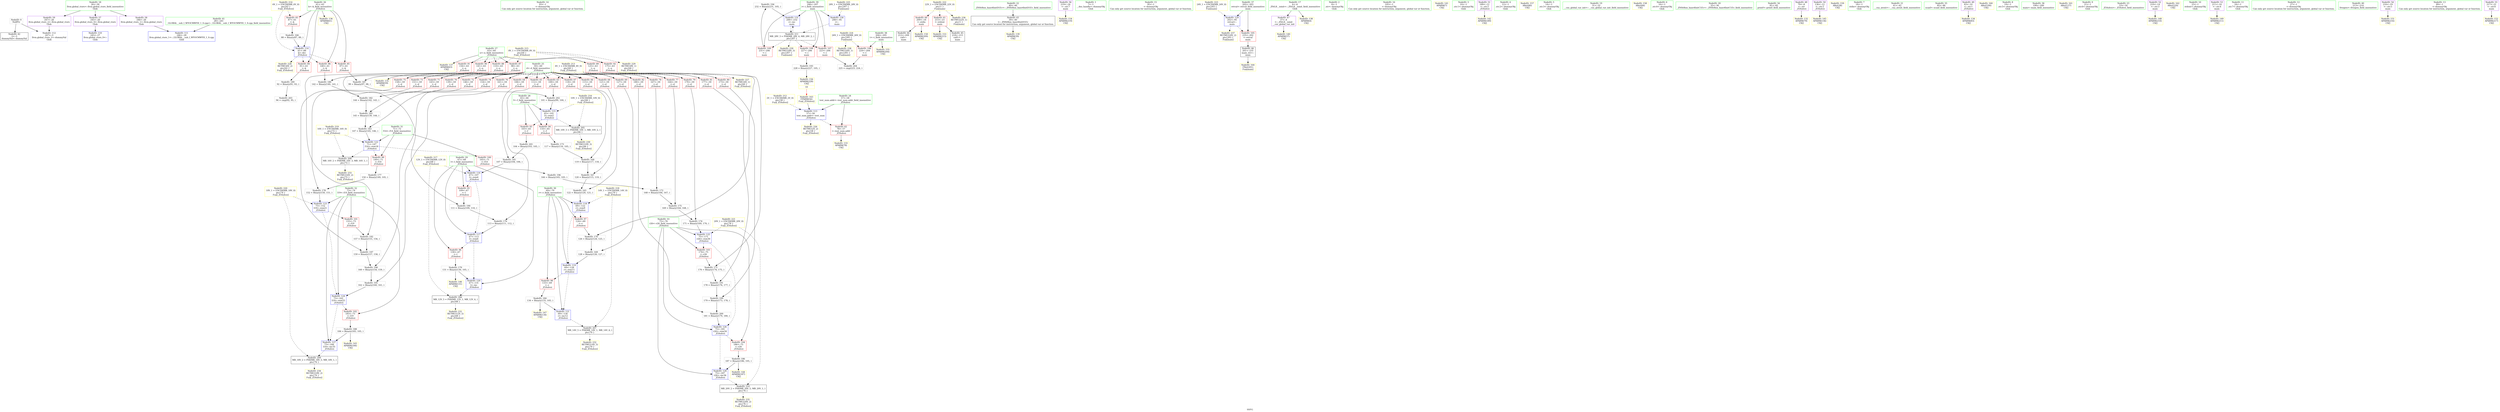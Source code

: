 digraph "SVFG" {
	label="SVFG";

	Node0x55e00a69df20 [shape=record,color=grey,label="{NodeID: 0\nNullPtr}"];
	Node0x55e00a69df20 -> Node0x55e00a6b81c0[style=solid];
	Node0x55e00a69df20 -> Node0x55e00a6b9460[style=solid];
	Node0x55e00a6c20c0 [shape=record,color=grey,label="{NodeID: 180\n142 = Binary(140, 141, )\n}"];
	Node0x55e00a6c20c0 -> Node0x55e00a6c23c0[style=solid];
	Node0x55e00a6b87d0 [shape=record,color=red,label="{NodeID: 97\n124\<--69\n\<--r\n_Z5Solvei\n}"];
	Node0x55e00a6b87d0 -> Node0x55e00a6c11c0[style=solid];
	Node0x55e00a6b4be0 [shape=record,color=green,label="{NodeID: 14\n93\<--1\n\<--dummyObj\nCan only get source location for instruction, argument, global var or function.}"];
	Node0x55e00a6bc270 [shape=record,color=grey,label="{NodeID: 194\n232 = Binary(231, 105, )\n}"];
	Node0x55e00a6bc270 -> Node0x55e00a6bebd0[style=solid];
	Node0x55e00a6b9360 [shape=record,color=blue,label="{NodeID: 111\n246\<--28\nllvm.global_ctors_1\<--_GLOBAL__sub_I_WYOCMWYH_1_0.cpp\nGlob }"];
	Node0x55e00a6b7570 [shape=record,color=green,label="{NodeID: 28\n65\<--66\nf\<--f_field_insensitive\n_Z5Solvei\n}"];
	Node0x55e00a6b7570 -> Node0x55e00a6bbc40[style=solid];
	Node0x55e00a6b7570 -> Node0x55e00a6bbd10[style=solid];
	Node0x55e00a6b7570 -> Node0x55e00a6bded0[style=solid];
	Node0x55e00a6cd790 [shape=record,color=black,label="{NodeID: 208\nMR_16V_2 = PHI(MR_16V_3, MR_16V_1, )\npts\{72 \}\n}"];
	Node0x55e00a6cd790 -> Node0x55e00a6d12a0[style=dashed];
	Node0x55e00a6be6f0 [shape=record,color=blue,label="{NodeID: 125\n75\<--171\nr26\<--rem30\n_Z5Solvei\n}"];
	Node0x55e00a6be6f0 -> Node0x55e00a6b8cb0[style=dashed];
	Node0x55e00a6be6f0 -> Node0x55e00a6be7c0[style=dashed];
	Node0x55e00a6b81c0 [shape=record,color=black,label="{NodeID: 42\n2\<--3\ndummyVal\<--dummyVal\n}"];
	Node0x55e00a6cfe90 [shape=record,color=yellow,style=double,label="{NodeID: 222\n22V_1 = ENCHI(MR_22V_0)\npts\{1 \}\nFun[main]}"];
	Node0x55e00a6cfe90 -> Node0x55e00a6ba170[style=dashed];
	Node0x55e00a6cfe90 -> Node0x55e00a6ba240[style=dashed];
	Node0x55e00a6cfe90 -> Node0x55e00a6d1540[style=dashed];
	Node0x55e00a6bf250 [shape=record,color=yellow,style=double,label="{NodeID: 139\nAPARM(39)\nCS[]}"];
	Node0x55e00a6b9da0 [shape=record,color=purple,label="{NodeID: 56\n219\<--24\n\<--.str.7\nmain\n}"];
	Node0x55e00a6b9da0 -> Node0x55e00a6bfe80[style=solid];
	Node0x55e00a6d1540 [shape=record,color=yellow,style=double,label="{NodeID: 236\nRETMU(22V_1)\npts\{1 \}\nFun[main]}"];
	Node0x55e00a6bfdb0 [shape=record,color=yellow,style=double,label="{NodeID: 153\nAPARM(215)\nCS[]}"];
	Node0x55e00a6ba990 [shape=record,color=red,label="{NodeID: 70\n139\<--59\n\<--d\n_Z5Solvei\n}"];
	Node0x55e00a6ba990 -> Node0x55e00a6c2840[style=solid];
	Node0x55e00a6c0d40 [shape=record,color=grey,label="{NodeID: 167\n120 = Binary(115, 119, )\n}"];
	Node0x55e00a6c0d40 -> Node0x55e00a6c0a40[style=solid];
	Node0x55e00a6bb4f0 [shape=record,color=red,label="{NodeID: 84\n91\<--61\n\<--k\n_Z5Solvei\n}"];
	Node0x55e00a6bb4f0 -> Node0x55e00a6c2e40[style=solid];
	Node0x55e00a69de30 [shape=record,color=green,label="{NodeID: 1\n7\<--1\n__dso_handle\<--dummyObj\nGlob }"];
	Node0x55e00a6c2240 [shape=record,color=grey,label="{NodeID: 181\n107 = Binary(104, 106, )\n}"];
	Node0x55e00a6c2240 -> Node0x55e00a6bdfa0[style=solid];
	Node0x55e00a6b88a0 [shape=record,color=red,label="{NodeID: 98\n133\<--69\n\<--r\n_Z5Solvei\n}"];
	Node0x55e00a6b88a0 -> Node0x55e00a6c26c0[style=solid];
	Node0x55e00a6b6a10 [shape=record,color=green,label="{NodeID: 15\n95\<--1\n\<--dummyObj\nCan only get source location for instruction, argument, global var or function.}"];
	Node0x55e00a6bc3f0 [shape=record,color=grey,label="{NodeID: 195\n162 = Binary(160, 161, )\n}"];
	Node0x55e00a6bc3f0 -> Node0x55e00a6be620[style=solid];
	Node0x55e00a6b9460 [shape=record,color=blue, style = dotted,label="{NodeID: 112\n247\<--3\nllvm.global_ctors_2\<--dummyVal\nGlob }"];
	Node0x55e00a6b7640 [shape=record,color=green,label="{NodeID: 29\n67\<--68\nl\<--l_field_insensitive\n_Z5Solvei\n}"];
	Node0x55e00a6b7640 -> Node0x55e00a6bbde0[style=solid];
	Node0x55e00a6b7640 -> Node0x55e00a6b8700[style=solid];
	Node0x55e00a6b7640 -> Node0x55e00a6bdfa0[style=solid];
	Node0x55e00a6b7640 -> Node0x55e00a6be070[style=solid];
	Node0x55e00a6b7640 -> Node0x55e00a6be2e0[style=solid];
	Node0x55e00a6cdc90 [shape=record,color=black,label="{NodeID: 209\nMR_18V_2 = PHI(MR_18V_5, MR_18V_1, )\npts\{74 \}\n}"];
	Node0x55e00a6cdc90 -> Node0x55e00a6d1380[style=dashed];
	Node0x55e00a6be7c0 [shape=record,color=blue,label="{NodeID: 126\n75\<--181\nr26\<--rem34\n_Z5Solvei\n}"];
	Node0x55e00a6be7c0 -> Node0x55e00a6b8d80[style=dashed];
	Node0x55e00a6be7c0 -> Node0x55e00a6be960[style=dashed];
	Node0x55e00a6b82c0 [shape=record,color=black,label="{NodeID: 43\n39\<--40\n\<--_ZNSt8ios_base4InitD1Ev\nCan only get source location for instruction, argument, global var or function.}"];
	Node0x55e00a6b82c0 -> Node0x55e00a6bf250[style=solid];
	Node0x55e00a6cffa0 [shape=record,color=yellow,style=double,label="{NodeID: 223\n24V_1 = ENCHI(MR_24V_0)\npts\{203 \}\nFun[main]}"];
	Node0x55e00a6cffa0 -> Node0x55e00a6bea30[style=dashed];
	Node0x55e00a6bf320 [shape=record,color=yellow,style=double,label="{NodeID: 140\nAPARM(37)\nCS[]}"];
	Node0x55e00a6b9e70 [shape=record,color=purple,label="{NodeID: 57\n245\<--26\nllvm.global_ctors_0\<--llvm.global_ctors\nGlob }"];
	Node0x55e00a6b9e70 -> Node0x55e00a6b9260[style=solid];
	Node0x55e00a6d1650 [shape=record,color=yellow,style=double,label="{NodeID: 237\nRETMU(24V_2)\npts\{203 \}\nFun[main]}"];
	Node0x55e00a6bfe80 [shape=record,color=yellow,style=double,label="{NodeID: 154\nAPARM(219)\nCS[]}"];
	Node0x55e00a6baa60 [shape=record,color=red,label="{NodeID: 71\n143\<--59\n\<--d\n_Z5Solvei\n}"];
	Node0x55e00a6baa60 -> Node0x55e00a6c23c0[style=solid];
	Node0x55e00a6c0ec0 [shape=record,color=grey,label="{NodeID: 168\n119 = Binary(117, 118, )\n}"];
	Node0x55e00a6c0ec0 -> Node0x55e00a6c0d40[style=solid];
	Node0x55e00a6bb5c0 [shape=record,color=red,label="{NodeID: 85\n97\<--61\n\<--k\n_Z5Solvei\n}"];
	Node0x55e00a6bb5c0 -> Node0x55e00a6c2b40[style=solid];
	Node0x55e00a6ac8c0 [shape=record,color=green,label="{NodeID: 2\n8\<--1\n.str\<--dummyObj\nGlob }"];
	Node0x55e00a6c23c0 [shape=record,color=grey,label="{NodeID: 182\n144 = Binary(142, 143, )\n}"];
	Node0x55e00a6c23c0 -> Node0x55e00a6c2840[style=solid];
	Node0x55e00a6b8970 [shape=record,color=red,label="{NodeID: 99\n149\<--71\n\<--f14\n_Z5Solvei\n}"];
	Node0x55e00a6b8970 -> Node0x55e00a6c1c40[style=solid];
	Node0x55e00a6b6aa0 [shape=record,color=green,label="{NodeID: 16\n105\<--1\n\<--dummyObj\nCan only get source location for instruction, argument, global var or function.}"];
	Node0x55e00a6bc570 [shape=record,color=grey,label="{NodeID: 196\n166 = Binary(165, 105, )\n}"];
	Node0x55e00a6bc570 -> Node0x55e00a6c14c0[style=solid];
	Node0x55e00a6b9560 [shape=record,color=blue,label="{NodeID: 113\n57\<--56\ntest_num.addr\<--test_num\n_Z5Solvei\n}"];
	Node0x55e00a6b9560 -> Node0x55e00a6ba310[style=dashed];
	Node0x55e00a6b9560 -> Node0x55e00a6d0240[style=dashed];
	Node0x55e00a6b7710 [shape=record,color=green,label="{NodeID: 30\n69\<--70\nr\<--r_field_insensitive\n_Z5Solvei\n}"];
	Node0x55e00a6b7710 -> Node0x55e00a6b87d0[style=solid];
	Node0x55e00a6b7710 -> Node0x55e00a6b88a0[style=solid];
	Node0x55e00a6b7710 -> Node0x55e00a6be140[style=solid];
	Node0x55e00a6b7710 -> Node0x55e00a6be210[style=solid];
	Node0x55e00a6b7710 -> Node0x55e00a6be3b0[style=solid];
	Node0x55e00a6ce190 [shape=record,color=black,label="{NodeID: 210\nMR_20V_2 = PHI(MR_20V_5, MR_20V_1, )\npts\{76 \}\n}"];
	Node0x55e00a6ce190 -> Node0x55e00a6d1460[style=dashed];
	Node0x55e00a6be890 [shape=record,color=blue,label="{NodeID: 127\n73\<--184\nl19\<--inc35\n_Z5Solvei\n}"];
	Node0x55e00a6be890 -> Node0x55e00a6cdc90[style=dashed];
	Node0x55e00a6b83c0 [shape=record,color=black,label="{NodeID: 44\n212\<--209\ncall\<--\nmain\n}"];
	Node0x55e00a6d0080 [shape=record,color=yellow,style=double,label="{NodeID: 224\n26V_1 = ENCHI(MR_26V_0)\npts\{205 \}\nFun[main]}"];
	Node0x55e00a6d0080 -> Node0x55e00a6b8f20[style=dashed];
	Node0x55e00a6d0080 -> Node0x55e00a6d1730[style=dashed];
	Node0x55e00a6bf3f0 [shape=record,color=yellow,style=double,label="{NodeID: 141\nAPARM(7)\nCS[]}"];
	Node0x55e00a6b9f70 [shape=record,color=purple,label="{NodeID: 58\n246\<--26\nllvm.global_ctors_1\<--llvm.global_ctors\nGlob }"];
	Node0x55e00a6b9f70 -> Node0x55e00a6b9360[style=solid];
	Node0x55e00a6d1730 [shape=record,color=yellow,style=double,label="{NodeID: 238\nRETMU(26V_1)\npts\{205 \}\nFun[main]}"];
	Node0x55e00a6bff50 [shape=record,color=yellow,style=double,label="{NodeID: 155\nAPARM(204)\nCS[]}"];
	Node0x55e00a6bab30 [shape=record,color=red,label="{NodeID: 72\n146\<--59\n\<--d\n_Z5Solvei\n}"];
	Node0x55e00a6bab30 -> Node0x55e00a6c2540[style=solid];
	Node0x55e00a6c1040 [shape=record,color=grey,label="{NodeID: 169\n128 = Binary(126, 127, )\n}"];
	Node0x55e00a6c1040 -> Node0x55e00a6be210[style=solid];
	Node0x55e00a6bb690 [shape=record,color=red,label="{NodeID: 86\n140\<--61\n\<--k\n_Z5Solvei\n}"];
	Node0x55e00a6bb690 -> Node0x55e00a6c20c0[style=solid];
	Node0x55e00a6ac950 [shape=record,color=green,label="{NodeID: 3\n10\<--1\n.str.1\<--dummyObj\nGlob }"];
	Node0x55e00a6c2540 [shape=record,color=grey,label="{NodeID: 183\n147 = Binary(145, 146, )\n}"];
	Node0x55e00a6c2540 -> Node0x55e00a6be480[style=solid];
	Node0x55e00a6b8a40 [shape=record,color=red,label="{NodeID: 100\n165\<--71\n\<--f14\n_Z5Solvei\n}"];
	Node0x55e00a6b8a40 -> Node0x55e00a6bc570[style=solid];
	Node0x55e00a6b6b30 [shape=record,color=green,label="{NodeID: 17\n4\<--6\n_ZStL8__ioinit\<--_ZStL8__ioinit_field_insensitive\nGlob }"];
	Node0x55e00a6b6b30 -> Node0x55e00a6b8630[style=solid];
	Node0x55e00a6b6b30 -> Node0x55e00a6bf180[style=solid];
	Node0x55e00a6bc6f0 [shape=record,color=grey,label="{NodeID: 197\n159 = Binary(157, 158, )\n}"];
	Node0x55e00a6bc6f0 -> Node0x55e00a6bc870[style=solid];
	Node0x55e00a6b9630 [shape=record,color=blue,label="{NodeID: 114\n61\<--88\nk\<--dec\n_Z5Solvei\n}"];
	Node0x55e00a6b9630 -> Node0x55e00a6bb4f0[style=dashed];
	Node0x55e00a6b9630 -> Node0x55e00a6bb5c0[style=dashed];
	Node0x55e00a6b9630 -> Node0x55e00a6bb690[style=dashed];
	Node0x55e00a6b9630 -> Node0x55e00a6d0e40[style=dashed];
	Node0x55e00a6b77e0 [shape=record,color=green,label="{NodeID: 31\n71\<--72\nf14\<--f14_field_insensitive\n_Z5Solvei\n}"];
	Node0x55e00a6b77e0 -> Node0x55e00a6b8970[style=solid];
	Node0x55e00a6b77e0 -> Node0x55e00a6b8a40[style=solid];
	Node0x55e00a6b77e0 -> Node0x55e00a6be480[style=solid];
	Node0x55e00a6ce690 [shape=record,color=black,label="{NodeID: 211\nMR_28V_3 = PHI(MR_28V_4, MR_28V_2, )\npts\{207 \}\n}"];
	Node0x55e00a6ce690 -> Node0x55e00a6b8ff0[style=dashed];
	Node0x55e00a6ce690 -> Node0x55e00a6b90c0[style=dashed];
	Node0x55e00a6ce690 -> Node0x55e00a6b9190[style=dashed];
	Node0x55e00a6ce690 -> Node0x55e00a6bebd0[style=dashed];
	Node0x55e00a6ce690 -> Node0x55e00a6d1810[style=dashed];
	Node0x55e00a6be960 [shape=record,color=blue,label="{NodeID: 128\n75\<--187\nr26\<--inc36\n_Z5Solvei\n}"];
	Node0x55e00a6be960 -> Node0x55e00a6ce190[style=dashed];
	Node0x55e00a6b8490 [shape=record,color=black,label="{NodeID: 45\n218\<--215\ncall1\<--\nmain\n}"];
	Node0x55e00a6d0160 [shape=record,color=yellow,style=double,label="{NodeID: 225\n28V_1 = ENCHI(MR_28V_0)\npts\{207 \}\nFun[main]}"];
	Node0x55e00a6d0160 -> Node0x55e00a6beb00[style=dashed];
	Node0x55e00a6bf4c0 [shape=record,color=yellow,style=double,label="{NodeID: 142\nAPARM(189)\nCS[]}"];
	Node0x55e00a6ba070 [shape=record,color=purple,label="{NodeID: 59\n247\<--26\nllvm.global_ctors_2\<--llvm.global_ctors\nGlob }"];
	Node0x55e00a6ba070 -> Node0x55e00a6b9460[style=solid];
	Node0x55e00a6d1810 [shape=record,color=yellow,style=double,label="{NodeID: 239\nRETMU(28V_3)\npts\{207 \}\nFun[main]}"];
	Node0x55e00a6c0020 [shape=record,color=yellow,style=double,label="{NodeID: 156\nAPARM(228)\nCS[]|{<s0>10}}"];
	Node0x55e00a6c0020:s0 -> Node0x55e00a6c0480[style=solid,color=red];
	Node0x55e00a6bac00 [shape=record,color=red,label="{NodeID: 73\n151\<--59\n\<--d\n_Z5Solvei\n}"];
	Node0x55e00a6bac00 -> Node0x55e00a6c1dc0[style=solid];
	Node0x55e00a6c11c0 [shape=record,color=grey,label="{NodeID: 170\n126 = Binary(124, 125, )\n}"];
	Node0x55e00a6c11c0 -> Node0x55e00a6c1040[style=solid];
	Node0x55e00a6bb760 [shape=record,color=red,label="{NodeID: 87\n98\<--63\n\<--n\n_Z5Solvei\n}"];
	Node0x55e00a6bb760 -> Node0x55e00a6c2b40[style=solid];
	Node0x55e00a6ac9e0 [shape=record,color=green,label="{NodeID: 4\n12\<--1\n.str.2\<--dummyObj\nGlob }"];
	Node0x55e00a6c26c0 [shape=record,color=grey,label="{NodeID: 184\n134 = Binary(133, 105, )\n}"];
	Node0x55e00a6c26c0 -> Node0x55e00a6be3b0[style=solid];
	Node0x55e00a6c26c0 -> Node0x55e00a6bf8d0[style=solid];
	Node0x55e00a6b8b10 [shape=record,color=red,label="{NodeID: 101\n155\<--73\n\<--l19\n_Z5Solvei\n}"];
	Node0x55e00a6b8b10 -> Node0x55e00a6bbf70[style=solid];
	Node0x55e00a6b6c30 [shape=record,color=green,label="{NodeID: 18\n26\<--30\nllvm.global_ctors\<--llvm.global_ctors_field_insensitive\nGlob }"];
	Node0x55e00a6b6c30 -> Node0x55e00a6b9e70[style=solid];
	Node0x55e00a6b6c30 -> Node0x55e00a6b9f70[style=solid];
	Node0x55e00a6b6c30 -> Node0x55e00a6ba070[style=solid];
	Node0x55e00a6bc870 [shape=record,color=grey,label="{NodeID: 198\n160 = Binary(154, 159, )\n}"];
	Node0x55e00a6bc870 -> Node0x55e00a6bc3f0[style=solid];
	Node0x55e00a6bded0 [shape=record,color=blue,label="{NodeID: 115\n65\<--101\nf\<--rem2\n_Z5Solvei\n}"];
	Node0x55e00a6bded0 -> Node0x55e00a6bbc40[style=dashed];
	Node0x55e00a6bded0 -> Node0x55e00a6bbd10[style=dashed];
	Node0x55e00a6bded0 -> Node0x55e00a6cc890[style=dashed];
	Node0x55e00a6b78b0 [shape=record,color=green,label="{NodeID: 32\n73\<--74\nl19\<--l19_field_insensitive\n_Z5Solvei\n}"];
	Node0x55e00a6b78b0 -> Node0x55e00a6b8b10[style=solid];
	Node0x55e00a6b78b0 -> Node0x55e00a6b8be0[style=solid];
	Node0x55e00a6b78b0 -> Node0x55e00a6be550[style=solid];
	Node0x55e00a6b78b0 -> Node0x55e00a6be620[style=solid];
	Node0x55e00a6b78b0 -> Node0x55e00a6be890[style=solid];
	Node0x55e00a6ceb90 [shape=record,color=yellow,style=double,label="{NodeID: 212\n2V_1 = ENCHI(MR_2V_0)\npts\{58 \}\nFun[_Z5Solvei]}"];
	Node0x55e00a6ceb90 -> Node0x55e00a6b9560[style=dashed];
	Node0x55e00a6bea30 [shape=record,color=blue,label="{NodeID: 129\n202\<--95\nretval\<--\nmain\n}"];
	Node0x55e00a6bea30 -> Node0x55e00a6b8e50[style=dashed];
	Node0x55e00a6bea30 -> Node0x55e00a6d1650[style=dashed];
	Node0x55e00a6b8560 [shape=record,color=black,label="{NodeID: 46\n201\<--235\nmain_ret\<--\nmain\n}"];
	Node0x55e00a6b8560 -> Node0x55e00a6c0570[style=solid];
	Node0x55e00a6d0240 [shape=record,color=yellow,style=double,label="{NodeID: 226\nRETMU(2V_2)\npts\{58 \}\nFun[_Z5Solvei]}"];
	Node0x55e00a6bf590 [shape=record,color=yellow,style=double,label="{NodeID: 143\nAPARM(184)\nCS[]}"];
	Node0x55e00a6ba170 [shape=record,color=red,label="{NodeID: 60\n209\<--18\n\<--stdin\nmain\n}"];
	Node0x55e00a6ba170 -> Node0x55e00a6b83c0[style=solid];
	Node0x55e00a6ba170 -> Node0x55e00a6bfb40[style=solid];
	Node0x55e00a6c00f0 [shape=record,color=yellow,style=double,label="{NodeID: 157\nARet(80)\nCS[]}"];
	Node0x55e00a6bacd0 [shape=record,color=red,label="{NodeID: 74\n154\<--59\n\<--d\n_Z5Solvei\n}"];
	Node0x55e00a6bacd0 -> Node0x55e00a6bc870[style=solid];
	Node0x55e00a6c1340 [shape=record,color=grey,label="{NodeID: 171\n176 = Binary(174, 175, )\n}"];
	Node0x55e00a6c1340 -> Node0x55e00a6c3140[style=solid];
	Node0x55e00a6bb830 [shape=record,color=red,label="{NodeID: 88\n110\<--63\n\<--n\n_Z5Solvei\n}"];
	Node0x55e00a6bb830 -> Node0x55e00a6c2fc0[style=solid];
	Node0x55e00a6b45c0 [shape=record,color=green,label="{NodeID: 5\n14\<--1\n.str.3\<--dummyObj\nGlob }"];
	Node0x55e00a6c2840 [shape=record,color=grey,label="{NodeID: 185\n145 = Binary(139, 144, )\n}"];
	Node0x55e00a6c2840 -> Node0x55e00a6c2540[style=solid];
	Node0x55e00a6b8be0 [shape=record,color=red,label="{NodeID: 102\n183\<--73\n\<--l19\n_Z5Solvei\n}"];
	Node0x55e00a6b8be0 -> Node0x55e00a6c2cc0[style=solid];
	Node0x55e00a6b6d30 [shape=record,color=green,label="{NodeID: 19\n31\<--32\n__cxx_global_var_init\<--__cxx_global_var_init_field_insensitive\n}"];
	Node0x55e00a6bc9f0 [shape=record,color=grey,label="{NodeID: 199\n179 = Binary(173, 178, )\n}"];
	Node0x55e00a6bc9f0 -> Node0x55e00a6bcb70[style=solid];
	Node0x55e00a6bdfa0 [shape=record,color=blue,label="{NodeID: 116\n67\<--107\nl\<--rem4\n_Z5Solvei\n}"];
	Node0x55e00a6bdfa0 -> Node0x55e00a6bbde0[style=dashed];
	Node0x55e00a6bdfa0 -> Node0x55e00a6be070[style=dashed];
	Node0x55e00a6b7980 [shape=record,color=green,label="{NodeID: 33\n75\<--76\nr26\<--r26_field_insensitive\n_Z5Solvei\n}"];
	Node0x55e00a6b7980 -> Node0x55e00a6b8cb0[style=solid];
	Node0x55e00a6b7980 -> Node0x55e00a6b8d80[style=solid];
	Node0x55e00a6b7980 -> Node0x55e00a6be6f0[style=solid];
	Node0x55e00a6b7980 -> Node0x55e00a6be7c0[style=solid];
	Node0x55e00a6b7980 -> Node0x55e00a6be960[style=solid];
	Node0x55e00a6cf6b0 [shape=record,color=yellow,style=double,label="{NodeID: 213\n4V_1 = ENCHI(MR_4V_0)\npts\{60 \}\nFun[_Z5Solvei]}"];
	Node0x55e00a6cf6b0 -> Node0x55e00a6ba3e0[style=dashed];
	Node0x55e00a6cf6b0 -> Node0x55e00a6ba4b0[style=dashed];
	Node0x55e00a6cf6b0 -> Node0x55e00a6ba580[style=dashed];
	Node0x55e00a6cf6b0 -> Node0x55e00a6ba650[style=dashed];
	Node0x55e00a6cf6b0 -> Node0x55e00a6ba720[style=dashed];
	Node0x55e00a6cf6b0 -> Node0x55e00a6ba7f0[style=dashed];
	Node0x55e00a6cf6b0 -> Node0x55e00a6ba8c0[style=dashed];
	Node0x55e00a6cf6b0 -> Node0x55e00a6ba990[style=dashed];
	Node0x55e00a6cf6b0 -> Node0x55e00a6baa60[style=dashed];
	Node0x55e00a6cf6b0 -> Node0x55e00a6bab30[style=dashed];
	Node0x55e00a6cf6b0 -> Node0x55e00a6bac00[style=dashed];
	Node0x55e00a6cf6b0 -> Node0x55e00a6bacd0[style=dashed];
	Node0x55e00a6cf6b0 -> Node0x55e00a6bada0[style=dashed];
	Node0x55e00a6cf6b0 -> Node0x55e00a6bae70[style=dashed];
	Node0x55e00a6cf6b0 -> Node0x55e00a6baf40[style=dashed];
	Node0x55e00a6cf6b0 -> Node0x55e00a6bb010[style=dashed];
	Node0x55e00a6cf6b0 -> Node0x55e00a6bb0e0[style=dashed];
	Node0x55e00a6cf6b0 -> Node0x55e00a6bb1b0[style=dashed];
	Node0x55e00a6cf6b0 -> Node0x55e00a6bb280[style=dashed];
	Node0x55e00a6cf6b0 -> Node0x55e00a6bb350[style=dashed];
	Node0x55e00a6cf6b0 -> Node0x55e00a6d0d60[style=dashed];
	Node0x55e00a6beb00 [shape=record,color=blue,label="{NodeID: 130\n206\<--95\ni\<--\nmain\n}"];
	Node0x55e00a6beb00 -> Node0x55e00a6ce690[style=dashed];
	Node0x55e00a6b8630 [shape=record,color=purple,label="{NodeID: 47\n37\<--4\n\<--_ZStL8__ioinit\n__cxx_global_var_init\n}"];
	Node0x55e00a6b8630 -> Node0x55e00a6bf320[style=solid];
	Node0x55e00a6d0d60 [shape=record,color=yellow,style=double,label="{NodeID: 227\nRETMU(4V_1)\npts\{60 \}\nFun[_Z5Solvei]}"];
	Node0x55e00a6bf660 [shape=record,color=yellow,style=double,label="{NodeID: 144\nAPARM(187)\nCS[]}"];
	Node0x55e00a6ba240 [shape=record,color=red,label="{NodeID: 61\n215\<--23\n\<--stdout\nmain\n}"];
	Node0x55e00a6ba240 -> Node0x55e00a6b8490[style=solid];
	Node0x55e00a6ba240 -> Node0x55e00a6bfdb0[style=solid];
	Node0x55e00a6c0180 [shape=record,color=yellow,style=double,label="{NodeID: 158\nARet(84)\nCS[]}"];
	Node0x55e00a6bada0 [shape=record,color=red,label="{NodeID: 75\n158\<--59\n\<--d\n_Z5Solvei\n}"];
	Node0x55e00a6bada0 -> Node0x55e00a6bc6f0[style=solid];
	Node0x55e00a6c14c0 [shape=record,color=grey,label="{NodeID: 172\n168 = Binary(166, 167, )\n}"];
	Node0x55e00a6c14c0 -> Node0x55e00a6c1940[style=solid];
	Node0x55e00a6bb900 [shape=record,color=red,label="{NodeID: 89\n125\<--63\n\<--n\n_Z5Solvei\n}"];
	Node0x55e00a6bb900 -> Node0x55e00a6c11c0[style=solid];
	Node0x55e00a6b4650 [shape=record,color=green,label="{NodeID: 6\n16\<--1\n.str.4\<--dummyObj\nGlob }"];
	Node0x55e00a6c29c0 [shape=record,color=grey,label="{NodeID: 186\n187 = Binary(186, 105, )\n}"];
	Node0x55e00a6c29c0 -> Node0x55e00a6be960[style=solid];
	Node0x55e00a6c29c0 -> Node0x55e00a6bf660[style=solid];
	Node0x55e00a6b8cb0 [shape=record,color=red,label="{NodeID: 103\n174\<--75\n\<--r26\n_Z5Solvei\n}"];
	Node0x55e00a6b8cb0 -> Node0x55e00a6c1340[style=solid];
	Node0x55e00a6b6e30 [shape=record,color=green,label="{NodeID: 20\n35\<--36\n_ZNSt8ios_base4InitC1Ev\<--_ZNSt8ios_base4InitC1Ev_field_insensitive\n}"];
	Node0x55e00a6bcb70 [shape=record,color=grey,label="{NodeID: 200\n181 = Binary(179, 180, )\n}"];
	Node0x55e00a6bcb70 -> Node0x55e00a6be7c0[style=solid];
	Node0x55e00a6be070 [shape=record,color=blue,label="{NodeID: 117\n67\<--113\nl\<--rem6\n_Z5Solvei\n}"];
	Node0x55e00a6be070 -> Node0x55e00a6b8700[style=dashed];
	Node0x55e00a6be070 -> Node0x55e00a6be2e0[style=dashed];
	Node0x55e00a6b7a50 [shape=record,color=green,label="{NodeID: 34\n81\<--82\nprintf\<--printf_field_insensitive\n}"];
	Node0x55e00a6cf790 [shape=record,color=yellow,style=double,label="{NodeID: 214\n6V_1 = ENCHI(MR_6V_0)\npts\{62 \}\nFun[_Z5Solvei]}"];
	Node0x55e00a6cf790 -> Node0x55e00a6bb420[style=dashed];
	Node0x55e00a6cf790 -> Node0x55e00a6b9630[style=dashed];
	Node0x55e00a6bebd0 [shape=record,color=blue,label="{NodeID: 131\n206\<--232\ni\<--inc\nmain\n}"];
	Node0x55e00a6bebd0 -> Node0x55e00a6ce690[style=dashed];
	Node0x55e00a6b9720 [shape=record,color=purple,label="{NodeID: 48\n79\<--8\n\<--.str\n_Z5Solvei\n}"];
	Node0x55e00a6b9720 -> Node0x55e00a6beca0[style=solid];
	Node0x55e00a6d0e40 [shape=record,color=yellow,style=double,label="{NodeID: 228\nRETMU(6V_2)\npts\{62 \}\nFun[_Z5Solvei]}"];
	Node0x55e00a6bf730 [shape=record,color=yellow,style=double,label="{NodeID: 145\nAPARM(136)\nCS[]}"];
	Node0x55e00a6ba310 [shape=record,color=red,label="{NodeID: 62\n78\<--57\n\<--test_num.addr\n_Z5Solvei\n}"];
	Node0x55e00a6ba310 -> Node0x55e00a6bed70[style=solid];
	Node0x55e00a6c0210 [shape=record,color=yellow,style=double,label="{NodeID: 159\nARet(38)\nCS[]}"];
	Node0x55e00a6bae70 [shape=record,color=red,label="{NodeID: 76\n161\<--59\n\<--d\n_Z5Solvei\n}"];
	Node0x55e00a6bae70 -> Node0x55e00a6bc3f0[style=solid];
	Node0x55e00a6c1640 [shape=record,color=grey,label="{NodeID: 173\n117 = Binary(116, 105, )\n}"];
	Node0x55e00a6c1640 -> Node0x55e00a6c0ec0[style=solid];
	Node0x55e00a6bb9d0 [shape=record,color=red,label="{NodeID: 90\n141\<--63\n\<--n\n_Z5Solvei\n}"];
	Node0x55e00a6bb9d0 -> Node0x55e00a6c20c0[style=solid];
	Node0x55e00a6b46e0 [shape=record,color=green,label="{NodeID: 7\n18\<--1\nstdin\<--dummyObj\nGlob }"];
	Node0x55e00a6c2b40 [shape=record,color=grey,label="{NodeID: 187\n99 = Binary(97, 98, )\n}"];
	Node0x55e00a6c2b40 -> Node0x55e00a6c5210[style=solid];
	Node0x55e00a6b8d80 [shape=record,color=red,label="{NodeID: 104\n186\<--75\n\<--r26\n_Z5Solvei\n}"];
	Node0x55e00a6b8d80 -> Node0x55e00a6c29c0[style=solid];
	Node0x55e00a6b6f30 [shape=record,color=green,label="{NodeID: 21\n41\<--42\n__cxa_atexit\<--__cxa_atexit_field_insensitive\n}"];
	Node0x55e00a6bccf0 [shape=record,color=grey,label="{NodeID: 201\n104 = Binary(103, 105, )\n}"];
	Node0x55e00a6bccf0 -> Node0x55e00a6c2240[style=solid];
	Node0x55e00a6be140 [shape=record,color=blue,label="{NodeID: 118\n69\<--122\nr\<--rem9\n_Z5Solvei\n}"];
	Node0x55e00a6be140 -> Node0x55e00a6b87d0[style=dashed];
	Node0x55e00a6be140 -> Node0x55e00a6be210[style=dashed];
	Node0x55e00a6b7b50 [shape=record,color=green,label="{NodeID: 35\n85\<--86\nscanf\<--scanf_field_insensitive\n}"];
	Node0x55e00a6cf870 [shape=record,color=yellow,style=double,label="{NodeID: 215\n8V_1 = ENCHI(MR_8V_0)\npts\{64 \}\nFun[_Z5Solvei]}"];
	Node0x55e00a6cf870 -> Node0x55e00a6bb760[style=dashed];
	Node0x55e00a6cf870 -> Node0x55e00a6bb830[style=dashed];
	Node0x55e00a6cf870 -> Node0x55e00a6bb900[style=dashed];
	Node0x55e00a6cf870 -> Node0x55e00a6bb9d0[style=dashed];
	Node0x55e00a6cf870 -> Node0x55e00a6bbaa0[style=dashed];
	Node0x55e00a6cf870 -> Node0x55e00a6bbb70[style=dashed];
	Node0x55e00a6cf870 -> Node0x55e00a6d0f20[style=dashed];
	Node0x55e00a6beca0 [shape=record,color=yellow,style=double,label="{NodeID: 132\nAPARM(79)\nCS[]}"];
	Node0x55e00a6b97f0 [shape=record,color=purple,label="{NodeID: 49\n83\<--10\n\<--.str.1\n_Z5Solvei\n}"];
	Node0x55e00a6b97f0 -> Node0x55e00a6bee40[style=solid];
	Node0x55e00a6d0f20 [shape=record,color=yellow,style=double,label="{NodeID: 229\nRETMU(8V_1)\npts\{64 \}\nFun[_Z5Solvei]}"];
	Node0x55e00a6bf800 [shape=record,color=yellow,style=double,label="{NodeID: 146\nAPARM(131)\nCS[]}"];
	Node0x55e00a6ba3e0 [shape=record,color=red,label="{NodeID: 63\n100\<--59\n\<--d\n_Z5Solvei\n}"];
	Node0x55e00a6ba3e0 -> Node0x55e00a6c5210[style=solid];
	Node0x55e00a6c02a0 [shape=record,color=yellow,style=double,label="{NodeID: 160\nARet(190)\nCS[]}"];
	Node0x55e00a6baf40 [shape=record,color=red,label="{NodeID: 77\n164\<--59\n\<--d\n_Z5Solvei\n}"];
	Node0x55e00a6baf40 -> Node0x55e00a6c1940[style=solid];
	Node0x55e00a6c17c0 [shape=record,color=grey,label="{NodeID: 174\n171 = Binary(169, 170, )\n}"];
	Node0x55e00a6c17c0 -> Node0x55e00a6be6f0[style=solid];
	Node0x55e00a6bbaa0 [shape=record,color=red,label="{NodeID: 91\n156\<--63\n\<--n\n_Z5Solvei\n}"];
	Node0x55e00a6bbaa0 -> Node0x55e00a6bbf70[style=solid];
	Node0x55e00a6b4770 [shape=record,color=green,label="{NodeID: 8\n19\<--1\n.str.5\<--dummyObj\nGlob }"];
	Node0x55e00a6c2cc0 [shape=record,color=grey,label="{NodeID: 188\n184 = Binary(183, 105, )\n}"];
	Node0x55e00a6c2cc0 -> Node0x55e00a6be890[style=solid];
	Node0x55e00a6c2cc0 -> Node0x55e00a6bf590[style=solid];
	Node0x55e00a6b8e50 [shape=record,color=red,label="{NodeID: 105\n235\<--202\n\<--retval\nmain\n}"];
	Node0x55e00a6b8e50 -> Node0x55e00a6b8560[style=solid];
	Node0x55e00a6b7030 [shape=record,color=green,label="{NodeID: 22\n40\<--46\n_ZNSt8ios_base4InitD1Ev\<--_ZNSt8ios_base4InitD1Ev_field_insensitive\n}"];
	Node0x55e00a6b7030 -> Node0x55e00a6b82c0[style=solid];
	Node0x55e00a6c5210 [shape=record,color=grey,label="{NodeID: 202\n101 = Binary(99, 100, )\n}"];
	Node0x55e00a6c5210 -> Node0x55e00a6bded0[style=solid];
	Node0x55e00a6be210 [shape=record,color=blue,label="{NodeID: 119\n69\<--128\nr\<--rem11\n_Z5Solvei\n}"];
	Node0x55e00a6be210 -> Node0x55e00a6b88a0[style=dashed];
	Node0x55e00a6be210 -> Node0x55e00a6be3b0[style=dashed];
	Node0x55e00a6b7c50 [shape=record,color=green,label="{NodeID: 36\n199\<--200\nmain\<--main_field_insensitive\n}"];
	Node0x55e00a6cf950 [shape=record,color=yellow,style=double,label="{NodeID: 216\n10V_1 = ENCHI(MR_10V_0)\npts\{66 \}\nFun[_Z5Solvei]}"];
	Node0x55e00a6cf950 -> Node0x55e00a6bded0[style=dashed];
	Node0x55e00a6cf950 -> Node0x55e00a6cc890[style=dashed];
	Node0x55e00a6bed70 [shape=record,color=yellow,style=double,label="{NodeID: 133\nAPARM(78)\nCS[]}"];
	Node0x55e00a6b98c0 [shape=record,color=purple,label="{NodeID: 50\n136\<--12\n\<--.str.2\n_Z5Solvei\n}"];
	Node0x55e00a6b98c0 -> Node0x55e00a6bf730[style=solid];
	Node0x55e00a6d1000 [shape=record,color=yellow,style=double,label="{NodeID: 230\nRETMU(10V_3)\npts\{66 \}\nFun[_Z5Solvei]}"];
	Node0x55e00a6bf8d0 [shape=record,color=yellow,style=double,label="{NodeID: 147\nAPARM(134)\nCS[]}"];
	Node0x55e00a6ba4b0 [shape=record,color=red,label="{NodeID: 64\n106\<--59\n\<--d\n_Z5Solvei\n}"];
	Node0x55e00a6ba4b0 -> Node0x55e00a6c2240[style=solid];
	Node0x55e00a6c0330 [shape=record,color=yellow,style=double,label="{NodeID: 161\nARet(137)\nCS[]}"];
	Node0x55e00a6bb010 [shape=record,color=red,label="{NodeID: 78\n167\<--59\n\<--d\n_Z5Solvei\n}"];
	Node0x55e00a6bb010 -> Node0x55e00a6c14c0[style=solid];
	Node0x55e00a6c1940 [shape=record,color=grey,label="{NodeID: 175\n169 = Binary(164, 168, )\n}"];
	Node0x55e00a6c1940 -> Node0x55e00a6c17c0[style=solid];
	Node0x55e00a6bbb70 [shape=record,color=red,label="{NodeID: 92\n175\<--63\n\<--n\n_Z5Solvei\n}"];
	Node0x55e00a6bbb70 -> Node0x55e00a6c1340[style=solid];
	Node0x55e00a6b4800 [shape=record,color=green,label="{NodeID: 9\n21\<--1\n.str.6\<--dummyObj\nGlob }"];
	Node0x55e00a6c2e40 [shape=record,color=grey,label="{NodeID: 189\n92 = Binary(91, 93, )\n}"];
	Node0x55e00a6c2e40 -> Node0x55e00a6c5350[style=solid];
	Node0x55e00a6b8f20 [shape=record,color=red,label="{NodeID: 106\n224\<--204\n\<--t\nmain\n}"];
	Node0x55e00a6b8f20 -> Node0x55e00a6c54d0[style=solid];
	Node0x55e00a6b7130 [shape=record,color=green,label="{NodeID: 23\n53\<--54\n_Z5Solvei\<--_Z5Solvei_field_insensitive\n}"];
	Node0x55e00a6c5350 [shape=record,color=grey,label="{NodeID: 203\n94 = cmp(92, 95, )\n}"];
	Node0x55e00a6be2e0 [shape=record,color=blue,label="{NodeID: 120\n67\<--131\nl\<--inc\n_Z5Solvei\n}"];
	Node0x55e00a6be2e0 -> Node0x55e00a6ccd90[style=dashed];
	Node0x55e00a6b7d50 [shape=record,color=green,label="{NodeID: 37\n202\<--203\nretval\<--retval_field_insensitive\nmain\n}"];
	Node0x55e00a6b7d50 -> Node0x55e00a6b8e50[style=solid];
	Node0x55e00a6b7d50 -> Node0x55e00a6bea30[style=solid];
	Node0x55e00a6cfa30 [shape=record,color=yellow,style=double,label="{NodeID: 217\n12V_1 = ENCHI(MR_12V_0)\npts\{68 \}\nFun[_Z5Solvei]}"];
	Node0x55e00a6cfa30 -> Node0x55e00a6bdfa0[style=dashed];
	Node0x55e00a6cfa30 -> Node0x55e00a6ccd90[style=dashed];
	Node0x55e00a6bee40 [shape=record,color=yellow,style=double,label="{NodeID: 134\nAPARM(83)\nCS[]}"];
	Node0x55e00a6b9990 [shape=record,color=purple,label="{NodeID: 51\n189\<--12\n\<--.str.2\n_Z5Solvei\n}"];
	Node0x55e00a6b9990 -> Node0x55e00a6bf4c0[style=solid];
	Node0x55e00a6d10e0 [shape=record,color=yellow,style=double,label="{NodeID: 231\nRETMU(12V_5)\npts\{68 \}\nFun[_Z5Solvei]}"];
	Node0x55e00a6bf9a0 [shape=record,color=yellow,style=double,label="{NodeID: 148\nAPARM(210)\nCS[]}"];
	Node0x55e00a6ba580 [shape=record,color=red,label="{NodeID: 65\n112\<--59\n\<--d\n_Z5Solvei\n}"];
	Node0x55e00a6ba580 -> Node0x55e00a6c1ac0[style=solid];
	Node0x55e00a6c03c0 [shape=record,color=yellow,style=double,label="{NodeID: 162\nARet(220)\nCS[]}"];
	Node0x55e00a6bb0e0 [shape=record,color=red,label="{NodeID: 79\n170\<--59\n\<--d\n_Z5Solvei\n}"];
	Node0x55e00a6bb0e0 -> Node0x55e00a6c17c0[style=solid];
	Node0x55e00a6c1ac0 [shape=record,color=grey,label="{NodeID: 176\n113 = Binary(111, 112, )\n}"];
	Node0x55e00a6c1ac0 -> Node0x55e00a6be070[style=solid];
	Node0x55e00a6bbc40 [shape=record,color=red,label="{NodeID: 93\n103\<--65\n\<--f\n_Z5Solvei\n}"];
	Node0x55e00a6bbc40 -> Node0x55e00a6bccf0[style=solid];
	Node0x55e00a6b4890 [shape=record,color=green,label="{NodeID: 10\n23\<--1\nstdout\<--dummyObj\nGlob }"];
	Node0x55e00a6c2fc0 [shape=record,color=grey,label="{NodeID: 190\n111 = Binary(109, 110, )\n}"];
	Node0x55e00a6c2fc0 -> Node0x55e00a6c1ac0[style=solid];
	Node0x55e00a6b8ff0 [shape=record,color=red,label="{NodeID: 107\n223\<--206\n\<--i\nmain\n}"];
	Node0x55e00a6b8ff0 -> Node0x55e00a6c54d0[style=solid];
	Node0x55e00a6b7230 [shape=record,color=green,label="{NodeID: 24\n57\<--58\ntest_num.addr\<--test_num.addr_field_insensitive\n_Z5Solvei\n}"];
	Node0x55e00a6b7230 -> Node0x55e00a6ba310[style=solid];
	Node0x55e00a6b7230 -> Node0x55e00a6b9560[style=solid];
	Node0x55e00a6c54d0 [shape=record,color=grey,label="{NodeID: 204\n225 = cmp(223, 224, )\n}"];
	Node0x55e00a6be3b0 [shape=record,color=blue,label="{NodeID: 121\n69\<--134\nr\<--inc12\n_Z5Solvei\n}"];
	Node0x55e00a6be3b0 -> Node0x55e00a6cd290[style=dashed];
	Node0x55e00a6b7e20 [shape=record,color=green,label="{NodeID: 38\n204\<--205\nt\<--t_field_insensitive\nmain\n}"];
	Node0x55e00a6b7e20 -> Node0x55e00a6b8f20[style=solid];
	Node0x55e00a6b7e20 -> Node0x55e00a6bff50[style=solid];
	Node0x55e00a6cfb10 [shape=record,color=yellow,style=double,label="{NodeID: 218\n14V_1 = ENCHI(MR_14V_0)\npts\{70 \}\nFun[_Z5Solvei]}"];
	Node0x55e00a6cfb10 -> Node0x55e00a6be140[style=dashed];
	Node0x55e00a6cfb10 -> Node0x55e00a6cd290[style=dashed];
	Node0x55e00a6bef10 [shape=record,color=yellow,style=double,label="{NodeID: 135\nAPARM(59)\nCS[]}"];
	Node0x55e00a6b9a60 [shape=record,color=purple,label="{NodeID: 52\n210\<--14\n\<--.str.3\nmain\n}"];
	Node0x55e00a6b9a60 -> Node0x55e00a6bf9a0[style=solid];
	Node0x55e00a6d11c0 [shape=record,color=yellow,style=double,label="{NodeID: 232\nRETMU(14V_5)\npts\{70 \}\nFun[_Z5Solvei]}"];
	Node0x55e00a6bfa70 [shape=record,color=yellow,style=double,label="{NodeID: 149\nAPARM(211)\nCS[]}"];
	Node0x55e00a6ba650 [shape=record,color=red,label="{NodeID: 66\n115\<--59\n\<--d\n_Z5Solvei\n}"];
	Node0x55e00a6ba650 -> Node0x55e00a6c0d40[style=solid];
	Node0x55e00a6c0480 [shape=record,color=yellow,style=double,label="{NodeID: 163\nFPARM(56)\nFun[_Z5Solvei]}"];
	Node0x55e00a6c0480 -> Node0x55e00a6b9560[style=solid];
	Node0x55e00a6bb1b0 [shape=record,color=red,label="{NodeID: 80\n173\<--59\n\<--d\n_Z5Solvei\n}"];
	Node0x55e00a6bb1b0 -> Node0x55e00a6bc9f0[style=solid];
	Node0x55e00a6c1c40 [shape=record,color=grey,label="{NodeID: 177\n150 = Binary(149, 105, )\n}"];
	Node0x55e00a6c1c40 -> Node0x55e00a6c1dc0[style=solid];
	Node0x55e00a6bbd10 [shape=record,color=red,label="{NodeID: 94\n116\<--65\n\<--f\n_Z5Solvei\n}"];
	Node0x55e00a6bbd10 -> Node0x55e00a6c1640[style=solid];
	Node0x55e00a6b4920 [shape=record,color=green,label="{NodeID: 11\n24\<--1\n.str.7\<--dummyObj\nGlob }"];
	Node0x55e00a6c3140 [shape=record,color=grey,label="{NodeID: 191\n178 = Binary(176, 177, )\n}"];
	Node0x55e00a6c3140 -> Node0x55e00a6bc9f0[style=solid];
	Node0x55e00a6b90c0 [shape=record,color=red,label="{NodeID: 108\n227\<--206\n\<--i\nmain\n}"];
	Node0x55e00a6b90c0 -> Node0x55e00a6bc0f0[style=solid];
	Node0x55e00a6b7300 [shape=record,color=green,label="{NodeID: 25\n59\<--60\nd\<--d_field_insensitive\n_Z5Solvei\n}"];
	Node0x55e00a6b7300 -> Node0x55e00a6ba3e0[style=solid];
	Node0x55e00a6b7300 -> Node0x55e00a6ba4b0[style=solid];
	Node0x55e00a6b7300 -> Node0x55e00a6ba580[style=solid];
	Node0x55e00a6b7300 -> Node0x55e00a6ba650[style=solid];
	Node0x55e00a6b7300 -> Node0x55e00a6ba720[style=solid];
	Node0x55e00a6b7300 -> Node0x55e00a6ba7f0[style=solid];
	Node0x55e00a6b7300 -> Node0x55e00a6ba8c0[style=solid];
	Node0x55e00a6b7300 -> Node0x55e00a6ba990[style=solid];
	Node0x55e00a6b7300 -> Node0x55e00a6baa60[style=solid];
	Node0x55e00a6b7300 -> Node0x55e00a6bab30[style=solid];
	Node0x55e00a6b7300 -> Node0x55e00a6bac00[style=solid];
	Node0x55e00a6b7300 -> Node0x55e00a6bacd0[style=solid];
	Node0x55e00a6b7300 -> Node0x55e00a6bada0[style=solid];
	Node0x55e00a6b7300 -> Node0x55e00a6bae70[style=solid];
	Node0x55e00a6b7300 -> Node0x55e00a6baf40[style=solid];
	Node0x55e00a6b7300 -> Node0x55e00a6bb010[style=solid];
	Node0x55e00a6b7300 -> Node0x55e00a6bb0e0[style=solid];
	Node0x55e00a6b7300 -> Node0x55e00a6bb1b0[style=solid];
	Node0x55e00a6b7300 -> Node0x55e00a6bb280[style=solid];
	Node0x55e00a6b7300 -> Node0x55e00a6bb350[style=solid];
	Node0x55e00a6b7300 -> Node0x55e00a6bef10[style=solid];
	Node0x55e00a6cc890 [shape=record,color=black,label="{NodeID: 205\nMR_10V_3 = PHI(MR_10V_1, MR_10V_2, )\npts\{66 \}\n}"];
	Node0x55e00a6cc890 -> Node0x55e00a6d1000[style=dashed];
	Node0x55e00a6be480 [shape=record,color=blue,label="{NodeID: 122\n71\<--147\nf14\<--rem18\n_Z5Solvei\n}"];
	Node0x55e00a6be480 -> Node0x55e00a6b8970[style=dashed];
	Node0x55e00a6be480 -> Node0x55e00a6b8a40[style=dashed];
	Node0x55e00a6be480 -> Node0x55e00a6cd790[style=dashed];
	Node0x55e00a6b7ef0 [shape=record,color=green,label="{NodeID: 39\n206\<--207\ni\<--i_field_insensitive\nmain\n}"];
	Node0x55e00a6b7ef0 -> Node0x55e00a6b8ff0[style=solid];
	Node0x55e00a6b7ef0 -> Node0x55e00a6b90c0[style=solid];
	Node0x55e00a6b7ef0 -> Node0x55e00a6b9190[style=solid];
	Node0x55e00a6b7ef0 -> Node0x55e00a6beb00[style=solid];
	Node0x55e00a6b7ef0 -> Node0x55e00a6bebd0[style=solid];
	Node0x55e00a6cfbf0 [shape=record,color=yellow,style=double,label="{NodeID: 219\n16V_1 = ENCHI(MR_16V_0)\npts\{72 \}\nFun[_Z5Solvei]}"];
	Node0x55e00a6cfbf0 -> Node0x55e00a6be480[style=dashed];
	Node0x55e00a6cfbf0 -> Node0x55e00a6cd790[style=dashed];
	Node0x55e00a6befe0 [shape=record,color=yellow,style=double,label="{NodeID: 136\nAPARM(61)\nCS[]}"];
	Node0x55e00a6b9b30 [shape=record,color=purple,label="{NodeID: 53\n211\<--16\n\<--.str.4\nmain\n}"];
	Node0x55e00a6b9b30 -> Node0x55e00a6bfa70[style=solid];
	Node0x55e00a6d12a0 [shape=record,color=yellow,style=double,label="{NodeID: 233\nRETMU(16V_2)\npts\{72 \}\nFun[_Z5Solvei]}"];
	Node0x55e00a6bfb40 [shape=record,color=yellow,style=double,label="{NodeID: 150\nAPARM(209)\nCS[]}"];
	Node0x55e00a6ba720 [shape=record,color=red,label="{NodeID: 67\n118\<--59\n\<--d\n_Z5Solvei\n}"];
	Node0x55e00a6ba720 -> Node0x55e00a6c0ec0[style=solid];
	Node0x55e00a6c0570 [shape=record,color=yellow,style=double,label="{NodeID: 164\nFRet(201)\nFun[main]}"];
	Node0x55e00a6bb280 [shape=record,color=red,label="{NodeID: 81\n177\<--59\n\<--d\n_Z5Solvei\n}"];
	Node0x55e00a6bb280 -> Node0x55e00a6c3140[style=solid];
	Node0x55e00a6c1dc0 [shape=record,color=grey,label="{NodeID: 178\n152 = Binary(150, 151, )\n}"];
	Node0x55e00a6c1dc0 -> Node0x55e00a6be550[style=solid];
	Node0x55e00a6bbde0 [shape=record,color=red,label="{NodeID: 95\n109\<--67\n\<--l\n_Z5Solvei\n}"];
	Node0x55e00a6bbde0 -> Node0x55e00a6c2fc0[style=solid];
	Node0x55e00a6b49e0 [shape=record,color=green,label="{NodeID: 12\n27\<--1\n\<--dummyObj\nCan only get source location for instruction, argument, global var or function.}"];
	Node0x55e00a6bbf70 [shape=record,color=grey,label="{NodeID: 192\n157 = Binary(155, 156, )\n}"];
	Node0x55e00a6bbf70 -> Node0x55e00a6bc6f0[style=solid];
	Node0x55e00a6b9190 [shape=record,color=red,label="{NodeID: 109\n231\<--206\n\<--i\nmain\n}"];
	Node0x55e00a6b9190 -> Node0x55e00a6bc270[style=solid];
	Node0x55e00a6b73d0 [shape=record,color=green,label="{NodeID: 26\n61\<--62\nk\<--k_field_insensitive\n_Z5Solvei\n}"];
	Node0x55e00a6b73d0 -> Node0x55e00a6bb420[style=solid];
	Node0x55e00a6b73d0 -> Node0x55e00a6bb4f0[style=solid];
	Node0x55e00a6b73d0 -> Node0x55e00a6bb5c0[style=solid];
	Node0x55e00a6b73d0 -> Node0x55e00a6bb690[style=solid];
	Node0x55e00a6b73d0 -> Node0x55e00a6b9630[style=solid];
	Node0x55e00a6b73d0 -> Node0x55e00a6befe0[style=solid];
	Node0x55e00a6ccd90 [shape=record,color=black,label="{NodeID: 206\nMR_12V_5 = PHI(MR_12V_1, MR_12V_4, )\npts\{68 \}\n}"];
	Node0x55e00a6ccd90 -> Node0x55e00a6d10e0[style=dashed];
	Node0x55e00a6be550 [shape=record,color=blue,label="{NodeID: 123\n73\<--152\nl19\<--rem21\n_Z5Solvei\n}"];
	Node0x55e00a6be550 -> Node0x55e00a6b8b10[style=dashed];
	Node0x55e00a6be550 -> Node0x55e00a6be620[style=dashed];
	Node0x55e00a6b7fc0 [shape=record,color=green,label="{NodeID: 40\n213\<--214\nfreopen\<--freopen_field_insensitive\n}"];
	Node0x55e00a6cfcd0 [shape=record,color=yellow,style=double,label="{NodeID: 220\n18V_1 = ENCHI(MR_18V_0)\npts\{74 \}\nFun[_Z5Solvei]}"];
	Node0x55e00a6cfcd0 -> Node0x55e00a6be550[style=dashed];
	Node0x55e00a6cfcd0 -> Node0x55e00a6cdc90[style=dashed];
	Node0x55e00a6bf0b0 [shape=record,color=yellow,style=double,label="{NodeID: 137\nAPARM(63)\nCS[]}"];
	Node0x55e00a6b9c00 [shape=record,color=purple,label="{NodeID: 54\n216\<--19\n\<--.str.5\nmain\n}"];
	Node0x55e00a6b9c00 -> Node0x55e00a6bfc10[style=solid];
	Node0x55e00a6d1380 [shape=record,color=yellow,style=double,label="{NodeID: 234\nRETMU(18V_2)\npts\{74 \}\nFun[_Z5Solvei]}"];
	Node0x55e00a6bfc10 [shape=record,color=yellow,style=double,label="{NodeID: 151\nAPARM(216)\nCS[]}"];
	Node0x55e00a6ba7f0 [shape=record,color=red,label="{NodeID: 68\n121\<--59\n\<--d\n_Z5Solvei\n}"];
	Node0x55e00a6ba7f0 -> Node0x55e00a6c0a40[style=solid];
	Node0x55e00a6c0a40 [shape=record,color=grey,label="{NodeID: 165\n122 = Binary(120, 121, )\n}"];
	Node0x55e00a6c0a40 -> Node0x55e00a6be140[style=solid];
	Node0x55e00a6bb350 [shape=record,color=red,label="{NodeID: 82\n180\<--59\n\<--d\n_Z5Solvei\n}"];
	Node0x55e00a6bb350 -> Node0x55e00a6bcb70[style=solid];
	Node0x55e00a6c1f40 [shape=record,color=grey,label="{NodeID: 179\n131 = Binary(130, 105, )\n}"];
	Node0x55e00a6c1f40 -> Node0x55e00a6be2e0[style=solid];
	Node0x55e00a6c1f40 -> Node0x55e00a6bf800[style=solid];
	Node0x55e00a6b8700 [shape=record,color=red,label="{NodeID: 96\n130\<--67\n\<--l\n_Z5Solvei\n}"];
	Node0x55e00a6b8700 -> Node0x55e00a6c1f40[style=solid];
	Node0x55e00a6b4ae0 [shape=record,color=green,label="{NodeID: 13\n89\<--1\n\<--dummyObj\nCan only get source location for instruction, argument, global var or function.}"];
	Node0x55e00a6bc0f0 [shape=record,color=grey,label="{NodeID: 193\n228 = Binary(227, 105, )\n}"];
	Node0x55e00a6bc0f0 -> Node0x55e00a6c0020[style=solid];
	Node0x55e00a6b9260 [shape=record,color=blue,label="{NodeID: 110\n245\<--27\nllvm.global_ctors_0\<--\nGlob }"];
	Node0x55e00a6b74a0 [shape=record,color=green,label="{NodeID: 27\n63\<--64\nn\<--n_field_insensitive\n_Z5Solvei\n}"];
	Node0x55e00a6b74a0 -> Node0x55e00a6bb760[style=solid];
	Node0x55e00a6b74a0 -> Node0x55e00a6bb830[style=solid];
	Node0x55e00a6b74a0 -> Node0x55e00a6bb900[style=solid];
	Node0x55e00a6b74a0 -> Node0x55e00a6bb9d0[style=solid];
	Node0x55e00a6b74a0 -> Node0x55e00a6bbaa0[style=solid];
	Node0x55e00a6b74a0 -> Node0x55e00a6bbb70[style=solid];
	Node0x55e00a6b74a0 -> Node0x55e00a6bf0b0[style=solid];
	Node0x55e00a6cd290 [shape=record,color=black,label="{NodeID: 207\nMR_14V_5 = PHI(MR_14V_1, MR_14V_4, )\npts\{70 \}\n}"];
	Node0x55e00a6cd290 -> Node0x55e00a6d11c0[style=dashed];
	Node0x55e00a6be620 [shape=record,color=blue,label="{NodeID: 124\n73\<--162\nl19\<--rem25\n_Z5Solvei\n}"];
	Node0x55e00a6be620 -> Node0x55e00a6b8be0[style=dashed];
	Node0x55e00a6be620 -> Node0x55e00a6be890[style=dashed];
	Node0x55e00a6b80c0 [shape=record,color=green,label="{NodeID: 41\n28\<--241\n_GLOBAL__sub_I_WYOCMWYH_1_0.cpp\<--_GLOBAL__sub_I_WYOCMWYH_1_0.cpp_field_insensitive\n}"];
	Node0x55e00a6b80c0 -> Node0x55e00a6b9360[style=solid];
	Node0x55e00a6cfdb0 [shape=record,color=yellow,style=double,label="{NodeID: 221\n20V_1 = ENCHI(MR_20V_0)\npts\{76 \}\nFun[_Z5Solvei]}"];
	Node0x55e00a6cfdb0 -> Node0x55e00a6be6f0[style=dashed];
	Node0x55e00a6cfdb0 -> Node0x55e00a6ce190[style=dashed];
	Node0x55e00a6bf180 [shape=record,color=yellow,style=double,label="{NodeID: 138\nAPARM(4)\nCS[]}"];
	Node0x55e00a6b9cd0 [shape=record,color=purple,label="{NodeID: 55\n217\<--21\n\<--.str.6\nmain\n}"];
	Node0x55e00a6b9cd0 -> Node0x55e00a6bfce0[style=solid];
	Node0x55e00a6d1460 [shape=record,color=yellow,style=double,label="{NodeID: 235\nRETMU(20V_2)\npts\{76 \}\nFun[_Z5Solvei]}"];
	Node0x55e00a6bfce0 [shape=record,color=yellow,style=double,label="{NodeID: 152\nAPARM(217)\nCS[]}"];
	Node0x55e00a6ba8c0 [shape=record,color=red,label="{NodeID: 69\n127\<--59\n\<--d\n_Z5Solvei\n}"];
	Node0x55e00a6ba8c0 -> Node0x55e00a6c1040[style=solid];
	Node0x55e00a6c0bc0 [shape=record,color=grey,label="{NodeID: 166\n88 = Binary(87, 89, )\n}"];
	Node0x55e00a6c0bc0 -> Node0x55e00a6b9630[style=solid];
	Node0x55e00a6bb420 [shape=record,color=red,label="{NodeID: 83\n87\<--61\n\<--k\n_Z5Solvei\n}"];
	Node0x55e00a6bb420 -> Node0x55e00a6c0bc0[style=solid];
}

